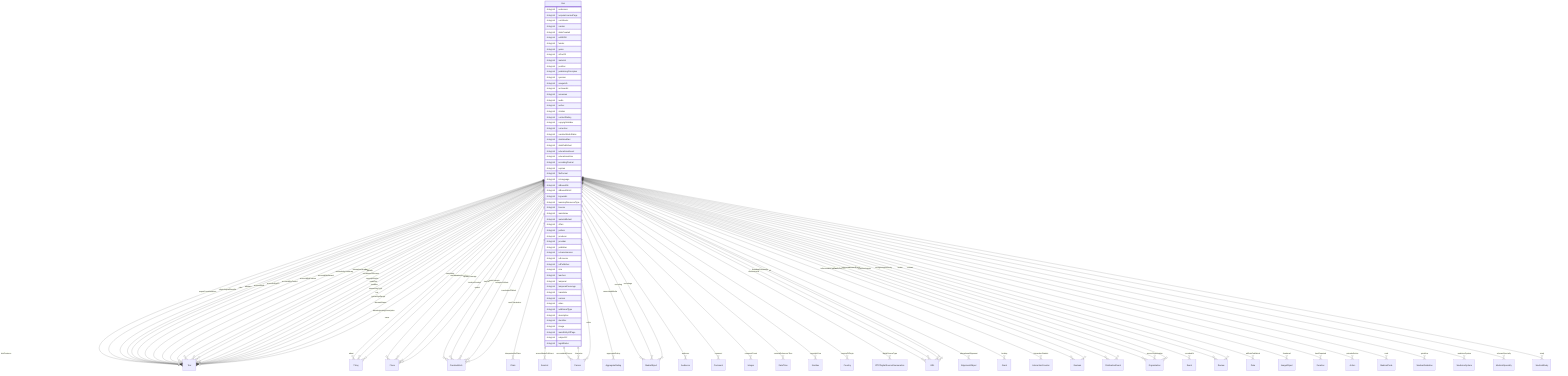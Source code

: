 erDiagram
Diet {
    stringList endorsers  
    stringList acquireLicensePage  
    stringList contributor  
    stringList creator  
    stringList dateCreated  
    stringList editEIDR  
    stringList funder  
    stringList genre  
    stringList isPartOf  
    stringList material  
    stringList position  
    stringList publishingPrinciples  
    stringList sponsor  
    stringList usageInfo  
    stringList archivedAt  
    stringList assesses  
    stringList audio  
    stringList author  
    stringList citation  
    stringList contentRating  
    stringList copyrightHolder  
    stringList correction  
    stringList creativeWorkStatus  
    stringList dateModified  
    stringList datePublished  
    stringList educationalLevel  
    stringList educationalUse  
    stringList encodingFormat  
    stringList expires  
    stringList fileFormat  
    stringList inLanguage  
    stringList isBasedOn  
    stringList isBasedOnUrl  
    stringList keywords  
    stringList learningResourceType  
    stringList license  
    stringList maintainer  
    stringList materialExtent  
    stringList offers  
    stringList pattern  
    stringList producer  
    stringList provider  
    stringList publisher  
    stringList schemaVersion  
    stringList sdLicense  
    stringList sdPublisher  
    stringList size  
    stringList teaches  
    stringList temporal  
    stringList temporalCoverage  
    stringList translator  
    stringList version  
    stringList video  
    stringList additionalType  
    stringList description  
    stringList identifier  
    stringList image  
    stringList mainEntityOfPage  
    stringList subjectOf  
    stringList legalStatus  
}

Diet ||--}o Text : "dietFeatures"
Diet ||--}o Text : "expertConsiderations"
Diet ||--}o Text : "physiologicalBenefits"
Diet ||--}o Text : "risks"
Diet ||--}o Thing : "about"
Diet ||--}o Place : "contentLocation"
Diet ||--}o CreativeWork : "hasPart"
Diet ||--}o Claim : "interpretedAsClaim"
Diet ||--}o Thing : "mainEntity"
Diet ||--}o Place : "spatialCoverage"
Diet ||--}o CreativeWork : "workExample"
Diet ||--}o Text : "abstract"
Diet ||--}o Text : "accessMode"
Diet ||--}o ItemList : "accessModeSufficient"
Diet ||--}o Text : "accessibilityAPI"
Diet ||--}o Text : "accessibilityControl"
Diet ||--}o Text : "accessibilityFeature"
Diet ||--}o Text : "accessibilityHazard"
Diet ||--}o Text : "accessibilitySummary"
Diet ||--}o Person : "accountablePerson"
Diet ||--}o AggregateRating : "aggregateRating"
Diet ||--}o Text : "alternativeHeadline"
Diet ||--}o MediaObject : "associatedMedia"
Diet ||--}o Audience : "audience"
Diet ||--}o Text : "award"
Diet ||--}o Text : "awards"
Diet ||--}o Person : "character"
Diet ||--}o Comment : "comment"
Diet ||--}o Integer : "commentCount"
Diet ||--}o Text : "conditionsOfAccess"
Diet ||--}o DateTime : "contentReferenceTime"
Diet ||--}o Text : "copyrightNotice"
Diet ||--}o Number : "copyrightYear"
Diet ||--}o Country : "countryOfOrigin"
Diet ||--}o Text : "creditText"
Diet ||--}o IPTCDigitalSourceEnumeration : "digitalSourceType"
Diet ||--}o URL : "discussionUrl"
Diet ||--}o Person : "editor"
Diet ||--}o AlignmentObject : "educationalAlignment"
Diet ||--}o MediaObject : "encoding"
Diet ||--}o MediaObject : "encodings"
Diet ||--}o CreativeWork : "exampleOfWork"
Diet ||--}o Grant : "funding"
Diet ||--}o Text : "headline"
Diet ||--}o InteractionCounter : "interactionStatistic"
Diet ||--}o Text : "interactivityType"
Diet ||--}o Boolean : "isAccessibleForFree"
Diet ||--}o Boolean : "isFamilyFriendly"
Diet ||--}o Place : "locationCreated"
Diet ||--}o Thing : "mentions"
Diet ||--}o PublicationEvent : "publication"
Diet ||--}o Organization : "publisherImprint"
Diet ||--}o Event : "recordedAt"
Diet ||--}o PublicationEvent : "releasedEvent"
Diet ||--}o Review : "review"
Diet ||--}o Review : "reviews"
Diet ||--}o Date : "sdDatePublished"
Diet ||--}o Organization : "sourceOrganization"
Diet ||--}o Place : "spatial"
Diet ||--}o Text : "text"
Diet ||--}o ImageObject : "thumbnail"
Diet ||--}o URL : "thumbnailUrl"
Diet ||--}o Duration : "timeRequired"
Diet ||--}o CreativeWork : "translationOfWork"
Diet ||--}o Text : "typicalAgeRange"
Diet ||--}o CreativeWork : "workTranslation"
Diet ||--}o Text : "alternateName"
Diet ||--}o Text : "disambiguatingDescription"
Diet ||--}o Text : "name"
Diet ||--}o URL : "sameAs"
Diet ||--}o Action : "potentialAction"
Diet ||--}o URL : "url"
Diet ||--}o MedicalCode : "code"
Diet ||--}o MedicalGuideline : "guideline"
Diet ||--}o MedicineSystem : "medicineSystem"
Diet ||--}o Organization : "recognizingAuthority"
Diet ||--}o MedicalSpecialty : "relevantSpecialty"
Diet ||--}o MedicalStudy : "study"